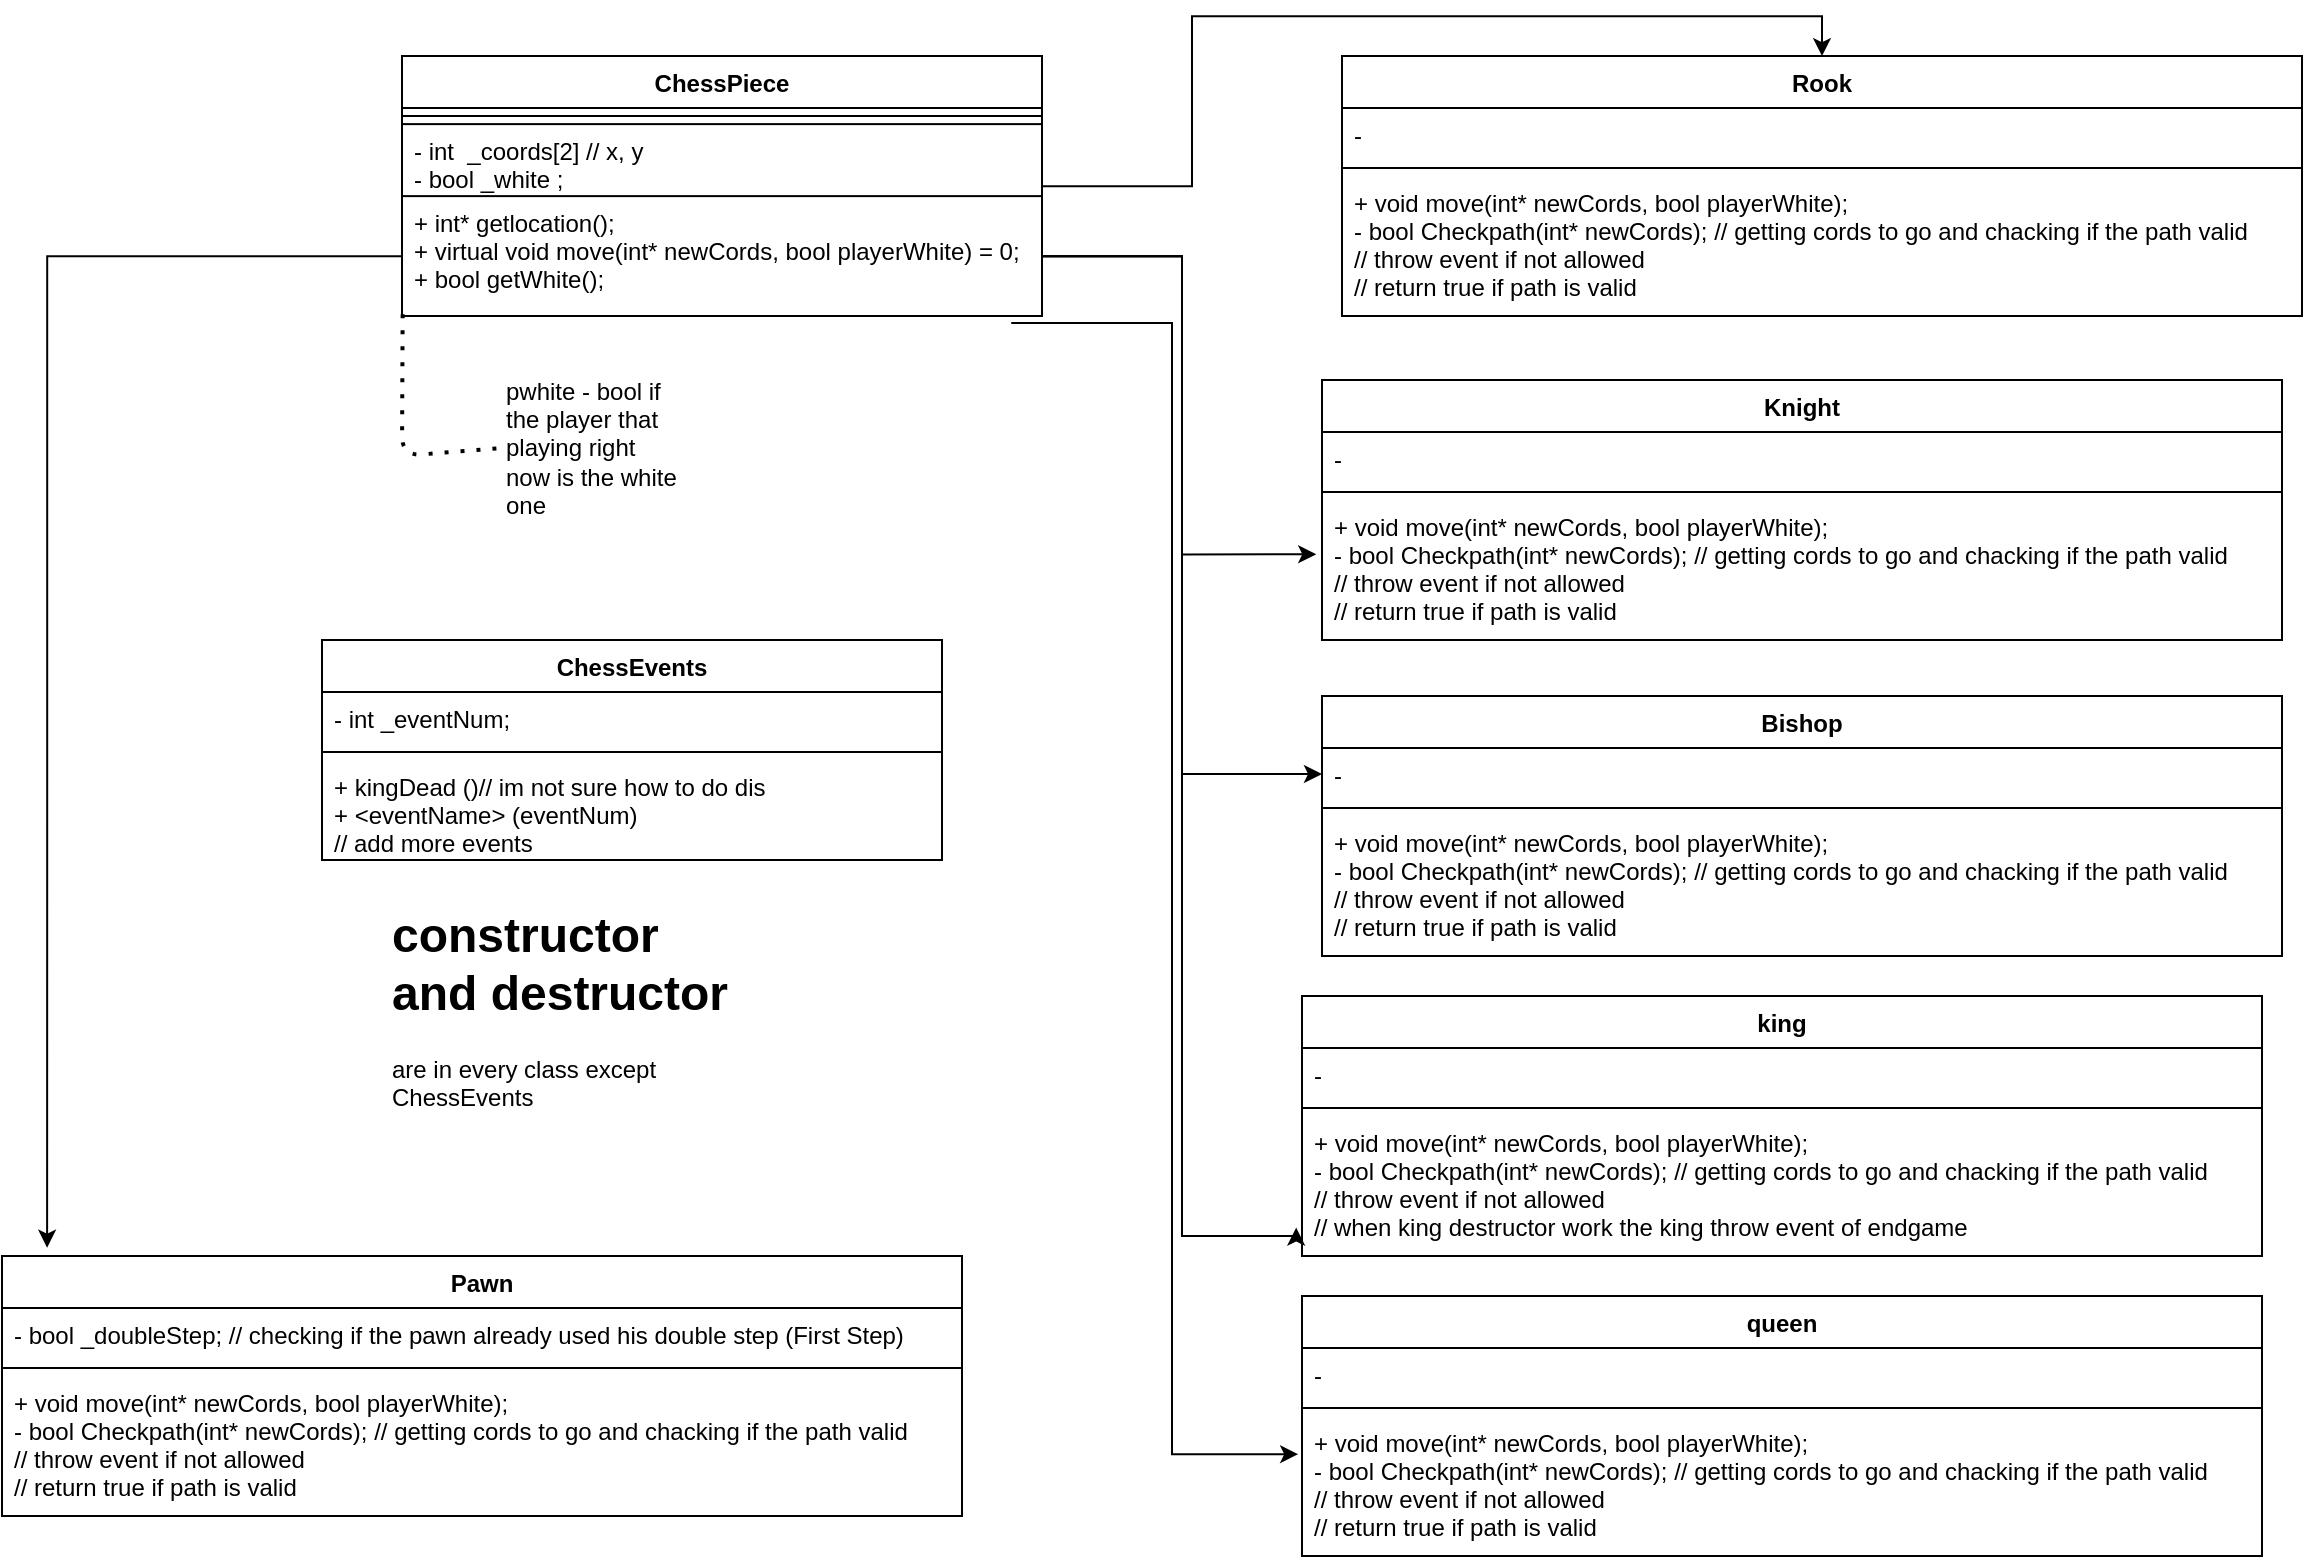 <mxfile version="13.11.0" type="gitlab" pages="2">
  <diagram name="Object Chess piece" id="5f0bae14-7c28-e335-631c-24af17079c00">
    <mxGraphModel dx="2689" dy="879" grid="1" gridSize="10" guides="1" tooltips="1" connect="1" arrows="1" fold="1" page="1" pageScale="1" pageWidth="1100" pageHeight="850" background="#ffffff" math="0" shadow="0">
      <root>
        <mxCell id="0" />
        <mxCell id="1" parent="0" />
        <mxCell id="RglJ5t-KRBMed7z3Yt4i-37" style="edgeStyle=orthogonalEdgeStyle;rounded=0;orthogonalLoop=1;jettySize=auto;html=1;entryX=0.5;entryY=0;entryDx=0;entryDy=0;" parent="1" source="tPsW-EHSZQML5RoGISPa-4" target="RglJ5t-KRBMed7z3Yt4i-1" edge="1">
          <mxGeometry relative="1" as="geometry" />
        </mxCell>
        <mxCell id="tPsW-EHSZQML5RoGISPa-4" value="ChessPiece" style="swimlane;fontStyle=1;align=center;verticalAlign=top;childLayout=stackLayout;horizontal=1;startSize=26;horizontalStack=0;resizeParent=1;resizeParentMax=0;resizeLast=0;collapsible=1;marginBottom=0;rounded=0;shadow=0;glass=0;sketch=0;" parent="1" vertex="1">
          <mxGeometry x="50" y="50.06" width="320" height="130" as="geometry">
            <mxRectangle x="50" y="20" width="100" height="26" as="alternateBounds" />
          </mxGeometry>
        </mxCell>
        <mxCell id="tPsW-EHSZQML5RoGISPa-6" value="" style="line;strokeWidth=1;fillColor=none;align=left;verticalAlign=middle;spacingTop=-1;spacingLeft=3;spacingRight=3;rotatable=0;labelPosition=right;points=[];portConstraint=eastwest;" parent="tPsW-EHSZQML5RoGISPa-4" vertex="1">
          <mxGeometry y="26" width="320" height="8" as="geometry" />
        </mxCell>
        <mxCell id="tPsW-EHSZQML5RoGISPa-5" value="- int  _coords[2] // x, y&#xa;- bool _white ;&#xa;" style="text;fillColor=none;align=left;verticalAlign=top;spacingLeft=4;spacingRight=4;overflow=hidden;rotatable=0;points=[[0,0.5],[1,0.5]];portConstraint=eastwest;strokeColor=#000000;" parent="tPsW-EHSZQML5RoGISPa-4" vertex="1">
          <mxGeometry y="34" width="320" height="36" as="geometry" />
        </mxCell>
        <mxCell id="tPsW-EHSZQML5RoGISPa-11" value="+ int* getlocation();&#xa;+ virtual void move(int* newCords, bool playerWhite) = 0;&#xa;+ bool getWhite();&#xa;" style="text;strokeColor=none;fillColor=none;align=left;verticalAlign=top;spacingLeft=4;spacingRight=4;overflow=hidden;rotatable=0;points=[[0,0.5],[1,0.5]];portConstraint=eastwest;" parent="tPsW-EHSZQML5RoGISPa-4" vertex="1">
          <mxGeometry y="70" width="320" height="60" as="geometry" />
        </mxCell>
        <mxCell id="tPsW-EHSZQML5RoGISPa-9" value="pwhite - bool if the player that playing right now is the white one" style="text;html=1;align=left;verticalAlign=middle;whiteSpace=wrap;rounded=0;shadow=0;glass=0;sketch=0;" parent="1" vertex="1">
          <mxGeometry x="100" y="210" width="90" height="72" as="geometry" />
        </mxCell>
        <mxCell id="PEQYyIk9o4jZGY7Ns4qH-7" value="ChessEvents&#xa;" style="swimlane;fontStyle=1;align=center;verticalAlign=top;childLayout=stackLayout;horizontal=1;startSize=26;horizontalStack=0;resizeParent=1;resizeParentMax=0;resizeLast=0;collapsible=1;marginBottom=0;rounded=0;shadow=0;glass=0;sketch=0;strokeColor=#000000;" parent="1" vertex="1">
          <mxGeometry x="10" y="342.06" width="310" height="110" as="geometry" />
        </mxCell>
        <mxCell id="PEQYyIk9o4jZGY7Ns4qH-8" value="- int _eventNum;" style="text;strokeColor=none;fillColor=none;align=left;verticalAlign=top;spacingLeft=4;spacingRight=4;overflow=hidden;rotatable=0;points=[[0,0.5],[1,0.5]];portConstraint=eastwest;" parent="PEQYyIk9o4jZGY7Ns4qH-7" vertex="1">
          <mxGeometry y="26" width="310" height="26" as="geometry" />
        </mxCell>
        <mxCell id="PEQYyIk9o4jZGY7Ns4qH-9" value="" style="line;strokeWidth=1;fillColor=none;align=left;verticalAlign=middle;spacingTop=-1;spacingLeft=3;spacingRight=3;rotatable=0;labelPosition=right;points=[];portConstraint=eastwest;" parent="PEQYyIk9o4jZGY7Ns4qH-7" vertex="1">
          <mxGeometry y="52" width="310" height="8" as="geometry" />
        </mxCell>
        <mxCell id="PEQYyIk9o4jZGY7Ns4qH-10" value="+ kingDead ()// im not sure how to do dis&#xa;+ &lt;eventName&gt; (eventNum)&#xa;// add more events" style="text;strokeColor=none;fillColor=none;align=left;verticalAlign=top;spacingLeft=4;spacingRight=4;overflow=hidden;rotatable=0;points=[[0,0.5],[1,0.5]];portConstraint=eastwest;" parent="PEQYyIk9o4jZGY7Ns4qH-7" vertex="1">
          <mxGeometry y="60" width="310" height="50" as="geometry" />
        </mxCell>
        <mxCell id="RglJ5t-KRBMed7z3Yt4i-1" value="Rook&#xa;" style="swimlane;fontStyle=1;align=center;verticalAlign=top;childLayout=stackLayout;horizontal=1;startSize=26;horizontalStack=0;resizeParent=1;resizeParentMax=0;resizeLast=0;collapsible=1;marginBottom=0;" parent="1" vertex="1">
          <mxGeometry x="520" y="50.06" width="480" height="130" as="geometry" />
        </mxCell>
        <mxCell id="RglJ5t-KRBMed7z3Yt4i-2" value="-" style="text;strokeColor=none;fillColor=none;align=left;verticalAlign=top;spacingLeft=4;spacingRight=4;overflow=hidden;rotatable=0;points=[[0,0.5],[1,0.5]];portConstraint=eastwest;" parent="RglJ5t-KRBMed7z3Yt4i-1" vertex="1">
          <mxGeometry y="26" width="480" height="26" as="geometry" />
        </mxCell>
        <mxCell id="RglJ5t-KRBMed7z3Yt4i-3" value="" style="line;strokeWidth=1;fillColor=none;align=left;verticalAlign=middle;spacingTop=-1;spacingLeft=3;spacingRight=3;rotatable=0;labelPosition=right;points=[];portConstraint=eastwest;" parent="RglJ5t-KRBMed7z3Yt4i-1" vertex="1">
          <mxGeometry y="52" width="480" height="8" as="geometry" />
        </mxCell>
        <mxCell id="RglJ5t-KRBMed7z3Yt4i-4" value="+ void move(int* newCords, bool playerWhite);&#xa;- bool Checkpath(int* newCords); // getting cords to go and chacking if the path valid&#xa;// throw event if not allowed &#xa;// return true if path is valid&#xa;" style="text;strokeColor=none;fillColor=none;align=left;verticalAlign=top;spacingLeft=4;spacingRight=4;overflow=hidden;rotatable=0;points=[[0,0.5],[1,0.5]];portConstraint=eastwest;" parent="RglJ5t-KRBMed7z3Yt4i-1" vertex="1">
          <mxGeometry y="60" width="480" height="70" as="geometry" />
        </mxCell>
        <mxCell id="RglJ5t-KRBMed7z3Yt4i-39" value="" style="endArrow=none;dashed=1;html=1;dashPattern=1 3;strokeWidth=2;entryX=0;entryY=0.5;entryDx=0;entryDy=0;exitX=0.001;exitY=0.984;exitDx=0;exitDy=0;exitPerimeter=0;" parent="1" target="tPsW-EHSZQML5RoGISPa-9" edge="1" source="tPsW-EHSZQML5RoGISPa-11">
          <mxGeometry width="50" height="50" relative="1" as="geometry">
            <mxPoint x="360" y="150" as="sourcePoint" />
            <mxPoint x="400" y="110" as="targetPoint" />
            <Array as="points">
              <mxPoint x="50" y="250" />
            </Array>
          </mxGeometry>
        </mxCell>
        <mxCell id="8URGRsGb-NthaxYBKnCZ-1" value="Knight&#xa;" style="swimlane;fontStyle=1;align=center;verticalAlign=top;childLayout=stackLayout;horizontal=1;startSize=26;horizontalStack=0;resizeParent=1;resizeParentMax=0;resizeLast=0;collapsible=1;marginBottom=0;" vertex="1" parent="1">
          <mxGeometry x="510" y="212.06" width="480" height="130" as="geometry" />
        </mxCell>
        <mxCell id="8URGRsGb-NthaxYBKnCZ-2" value="-" style="text;strokeColor=none;fillColor=none;align=left;verticalAlign=top;spacingLeft=4;spacingRight=4;overflow=hidden;rotatable=0;points=[[0,0.5],[1,0.5]];portConstraint=eastwest;" vertex="1" parent="8URGRsGb-NthaxYBKnCZ-1">
          <mxGeometry y="26" width="480" height="26" as="geometry" />
        </mxCell>
        <mxCell id="8URGRsGb-NthaxYBKnCZ-3" value="" style="line;strokeWidth=1;fillColor=none;align=left;verticalAlign=middle;spacingTop=-1;spacingLeft=3;spacingRight=3;rotatable=0;labelPosition=right;points=[];portConstraint=eastwest;" vertex="1" parent="8URGRsGb-NthaxYBKnCZ-1">
          <mxGeometry y="52" width="480" height="8" as="geometry" />
        </mxCell>
        <mxCell id="8URGRsGb-NthaxYBKnCZ-4" value="+ void move(int* newCords, bool playerWhite);&#xa;- bool Checkpath(int* newCords); // getting cords to go and chacking if the path valid&#xa;// throw event if not allowed &#xa;// return true if path is valid&#xa;" style="text;strokeColor=none;fillColor=none;align=left;verticalAlign=top;spacingLeft=4;spacingRight=4;overflow=hidden;rotatable=0;points=[[0,0.5],[1,0.5]];portConstraint=eastwest;" vertex="1" parent="8URGRsGb-NthaxYBKnCZ-1">
          <mxGeometry y="60" width="480" height="70" as="geometry" />
        </mxCell>
        <mxCell id="8URGRsGb-NthaxYBKnCZ-5" value="Bishop&#xa;" style="swimlane;fontStyle=1;align=center;verticalAlign=top;childLayout=stackLayout;horizontal=1;startSize=26;horizontalStack=0;resizeParent=1;resizeParentMax=0;resizeLast=0;collapsible=1;marginBottom=0;" vertex="1" parent="1">
          <mxGeometry x="510" y="370" width="480" height="130" as="geometry" />
        </mxCell>
        <mxCell id="8URGRsGb-NthaxYBKnCZ-6" value="-" style="text;strokeColor=none;fillColor=none;align=left;verticalAlign=top;spacingLeft=4;spacingRight=4;overflow=hidden;rotatable=0;points=[[0,0.5],[1,0.5]];portConstraint=eastwest;" vertex="1" parent="8URGRsGb-NthaxYBKnCZ-5">
          <mxGeometry y="26" width="480" height="26" as="geometry" />
        </mxCell>
        <mxCell id="8URGRsGb-NthaxYBKnCZ-7" value="" style="line;strokeWidth=1;fillColor=none;align=left;verticalAlign=middle;spacingTop=-1;spacingLeft=3;spacingRight=3;rotatable=0;labelPosition=right;points=[];portConstraint=eastwest;" vertex="1" parent="8URGRsGb-NthaxYBKnCZ-5">
          <mxGeometry y="52" width="480" height="8" as="geometry" />
        </mxCell>
        <mxCell id="8URGRsGb-NthaxYBKnCZ-8" value="+ void move(int* newCords, bool playerWhite);&#xa;- bool Checkpath(int* newCords); // getting cords to go and chacking if the path valid&#xa;// throw event if not allowed &#xa;// return true if path is valid&#xa;" style="text;strokeColor=none;fillColor=none;align=left;verticalAlign=top;spacingLeft=4;spacingRight=4;overflow=hidden;rotatable=0;points=[[0,0.5],[1,0.5]];portConstraint=eastwest;" vertex="1" parent="8URGRsGb-NthaxYBKnCZ-5">
          <mxGeometry y="60" width="480" height="70" as="geometry" />
        </mxCell>
        <mxCell id="8URGRsGb-NthaxYBKnCZ-9" value="queen&#xa;" style="swimlane;fontStyle=1;align=center;verticalAlign=top;childLayout=stackLayout;horizontal=1;startSize=26;horizontalStack=0;resizeParent=1;resizeParentMax=0;resizeLast=0;collapsible=1;marginBottom=0;" vertex="1" parent="1">
          <mxGeometry x="500" y="670" width="480" height="130" as="geometry" />
        </mxCell>
        <mxCell id="8URGRsGb-NthaxYBKnCZ-10" value="-" style="text;strokeColor=none;fillColor=none;align=left;verticalAlign=top;spacingLeft=4;spacingRight=4;overflow=hidden;rotatable=0;points=[[0,0.5],[1,0.5]];portConstraint=eastwest;" vertex="1" parent="8URGRsGb-NthaxYBKnCZ-9">
          <mxGeometry y="26" width="480" height="26" as="geometry" />
        </mxCell>
        <mxCell id="8URGRsGb-NthaxYBKnCZ-11" value="" style="line;strokeWidth=1;fillColor=none;align=left;verticalAlign=middle;spacingTop=-1;spacingLeft=3;spacingRight=3;rotatable=0;labelPosition=right;points=[];portConstraint=eastwest;" vertex="1" parent="8URGRsGb-NthaxYBKnCZ-9">
          <mxGeometry y="52" width="480" height="8" as="geometry" />
        </mxCell>
        <mxCell id="8URGRsGb-NthaxYBKnCZ-12" value="+ void move(int* newCords, bool playerWhite);&#xa;- bool Checkpath(int* newCords); // getting cords to go and chacking if the path valid&#xa;// throw event if not allowed &#xa;// return true if path is valid&#xa;" style="text;strokeColor=none;fillColor=none;align=left;verticalAlign=top;spacingLeft=4;spacingRight=4;overflow=hidden;rotatable=0;points=[[0,0.5],[1,0.5]];portConstraint=eastwest;" vertex="1" parent="8URGRsGb-NthaxYBKnCZ-9">
          <mxGeometry y="60" width="480" height="70" as="geometry" />
        </mxCell>
        <mxCell id="8URGRsGb-NthaxYBKnCZ-13" value="king&#xa;" style="swimlane;fontStyle=1;align=center;verticalAlign=top;childLayout=stackLayout;horizontal=1;startSize=26;horizontalStack=0;resizeParent=1;resizeParentMax=0;resizeLast=0;collapsible=1;marginBottom=0;" vertex="1" parent="1">
          <mxGeometry x="500" y="520" width="480" height="130" as="geometry" />
        </mxCell>
        <mxCell id="8URGRsGb-NthaxYBKnCZ-14" value="-" style="text;strokeColor=none;fillColor=none;align=left;verticalAlign=top;spacingLeft=4;spacingRight=4;overflow=hidden;rotatable=0;points=[[0,0.5],[1,0.5]];portConstraint=eastwest;" vertex="1" parent="8URGRsGb-NthaxYBKnCZ-13">
          <mxGeometry y="26" width="480" height="26" as="geometry" />
        </mxCell>
        <mxCell id="8URGRsGb-NthaxYBKnCZ-15" value="" style="line;strokeWidth=1;fillColor=none;align=left;verticalAlign=middle;spacingTop=-1;spacingLeft=3;spacingRight=3;rotatable=0;labelPosition=right;points=[];portConstraint=eastwest;" vertex="1" parent="8URGRsGb-NthaxYBKnCZ-13">
          <mxGeometry y="52" width="480" height="8" as="geometry" />
        </mxCell>
        <mxCell id="8URGRsGb-NthaxYBKnCZ-16" value="+ void move(int* newCords, bool playerWhite);&#xa;- bool Checkpath(int* newCords); // getting cords to go and chacking if the path valid&#xa;// throw event if not allowed &#xa;// when king destructor work the king throw event of endgame" style="text;strokeColor=none;fillColor=none;align=left;verticalAlign=top;spacingLeft=4;spacingRight=4;overflow=hidden;rotatable=0;points=[[0,0.5],[1,0.5]];portConstraint=eastwest;" vertex="1" parent="8URGRsGb-NthaxYBKnCZ-13">
          <mxGeometry y="60" width="480" height="70" as="geometry" />
        </mxCell>
        <mxCell id="8URGRsGb-NthaxYBKnCZ-17" style="edgeStyle=orthogonalEdgeStyle;rounded=0;orthogonalLoop=1;jettySize=auto;html=1;entryX=-0.004;entryY=0.273;entryDx=0;entryDy=0;entryPerimeter=0;exitX=0.952;exitY=1.058;exitDx=0;exitDy=0;exitPerimeter=0;" edge="1" parent="1" source="tPsW-EHSZQML5RoGISPa-11" target="8URGRsGb-NthaxYBKnCZ-12">
          <mxGeometry relative="1" as="geometry" />
        </mxCell>
        <mxCell id="8URGRsGb-NthaxYBKnCZ-19" style="edgeStyle=orthogonalEdgeStyle;rounded=0;orthogonalLoop=1;jettySize=auto;html=1;entryX=-0.006;entryY=0.797;entryDx=0;entryDy=0;entryPerimeter=0;" edge="1" parent="1" source="tPsW-EHSZQML5RoGISPa-11" target="8URGRsGb-NthaxYBKnCZ-16">
          <mxGeometry relative="1" as="geometry">
            <mxPoint x="460" y="640" as="targetPoint" />
            <Array as="points">
              <mxPoint x="440" y="150" />
              <mxPoint x="440" y="640" />
              <mxPoint x="497" y="640" />
            </Array>
          </mxGeometry>
        </mxCell>
        <mxCell id="8URGRsGb-NthaxYBKnCZ-20" style="edgeStyle=orthogonalEdgeStyle;rounded=0;orthogonalLoop=1;jettySize=auto;html=1;entryX=0;entryY=0.5;entryDx=0;entryDy=0;" edge="1" parent="1" source="tPsW-EHSZQML5RoGISPa-11" target="8URGRsGb-NthaxYBKnCZ-6">
          <mxGeometry relative="1" as="geometry" />
        </mxCell>
        <mxCell id="8URGRsGb-NthaxYBKnCZ-21" style="edgeStyle=orthogonalEdgeStyle;rounded=0;orthogonalLoop=1;jettySize=auto;html=1;entryX=-0.006;entryY=0.387;entryDx=0;entryDy=0;entryPerimeter=0;" edge="1" parent="1" source="tPsW-EHSZQML5RoGISPa-11" target="8URGRsGb-NthaxYBKnCZ-4">
          <mxGeometry relative="1" as="geometry" />
        </mxCell>
        <mxCell id="8URGRsGb-NthaxYBKnCZ-22" value="Pawn&#xa;" style="swimlane;fontStyle=1;align=center;verticalAlign=top;childLayout=stackLayout;horizontal=1;startSize=26;horizontalStack=0;resizeParent=1;resizeParentMax=0;resizeLast=0;collapsible=1;marginBottom=0;" vertex="1" parent="1">
          <mxGeometry x="-150" y="650" width="480" height="130" as="geometry" />
        </mxCell>
        <mxCell id="8URGRsGb-NthaxYBKnCZ-23" value="- bool _doubleStep; // checking if the pawn already used his double step (First Step)" style="text;strokeColor=none;fillColor=none;align=left;verticalAlign=top;spacingLeft=4;spacingRight=4;overflow=hidden;rotatable=0;points=[[0,0.5],[1,0.5]];portConstraint=eastwest;" vertex="1" parent="8URGRsGb-NthaxYBKnCZ-22">
          <mxGeometry y="26" width="480" height="26" as="geometry" />
        </mxCell>
        <mxCell id="8URGRsGb-NthaxYBKnCZ-24" value="" style="line;strokeWidth=1;fillColor=none;align=left;verticalAlign=middle;spacingTop=-1;spacingLeft=3;spacingRight=3;rotatable=0;labelPosition=right;points=[];portConstraint=eastwest;" vertex="1" parent="8URGRsGb-NthaxYBKnCZ-22">
          <mxGeometry y="52" width="480" height="8" as="geometry" />
        </mxCell>
        <mxCell id="8URGRsGb-NthaxYBKnCZ-25" value="+ void move(int* newCords, bool playerWhite);&#xa;- bool Checkpath(int* newCords); // getting cords to go and chacking if the path valid&#xa;// throw event if not allowed &#xa;// return true if path is valid&#xa;" style="text;strokeColor=none;fillColor=none;align=left;verticalAlign=top;spacingLeft=4;spacingRight=4;overflow=hidden;rotatable=0;points=[[0,0.5],[1,0.5]];portConstraint=eastwest;" vertex="1" parent="8URGRsGb-NthaxYBKnCZ-22">
          <mxGeometry y="60" width="480" height="70" as="geometry" />
        </mxCell>
        <mxCell id="8URGRsGb-NthaxYBKnCZ-26" style="edgeStyle=orthogonalEdgeStyle;rounded=0;orthogonalLoop=1;jettySize=auto;html=1;entryX=0.047;entryY=-0.032;entryDx=0;entryDy=0;entryPerimeter=0;" edge="1" parent="1" source="tPsW-EHSZQML5RoGISPa-11" target="8URGRsGb-NthaxYBKnCZ-22">
          <mxGeometry relative="1" as="geometry" />
        </mxCell>
        <mxCell id="j_AmPq53fzwSkY8-xVPl-1" value="&lt;h1&gt;constructor&lt;br&gt;and destructor&lt;/h1&gt;&lt;div&gt;are in every class except ChessEvents&lt;/div&gt;" style="text;html=1;strokeColor=none;fillColor=none;spacing=5;spacingTop=-20;whiteSpace=wrap;overflow=hidden;rounded=0;" vertex="1" parent="1">
          <mxGeometry x="40" y="470" width="190" height="120" as="geometry" />
        </mxCell>
      </root>
    </mxGraphModel>
  </diagram>
  <diagram id="EnrxKj8IyKFMY79Fy4lM" name="Chess Board">
    <mxGraphModel dx="1589" dy="879" grid="1" gridSize="10" guides="1" tooltips="1" connect="1" arrows="1" fold="1" page="1" pageScale="1" pageWidth="850" pageHeight="1100" math="0" shadow="0">
      <root>
        <mxCell id="UpVdrXvw_2DDXxn-o3Fd-0" />
        <mxCell id="UpVdrXvw_2DDXxn-o3Fd-1" parent="UpVdrXvw_2DDXxn-o3Fd-0" />
        <mxCell id="UpVdrXvw_2DDXxn-o3Fd-2" value="Board&#xa;" style="swimlane;fontStyle=1;align=center;verticalAlign=top;childLayout=stackLayout;horizontal=1;startSize=26;horizontalStack=0;resizeParent=1;resizeParentMax=0;resizeLast=0;collapsible=1;marginBottom=0;rounded=0;shadow=0;glass=0;sketch=0;strokeColor=#000000;" parent="UpVdrXvw_2DDXxn-o3Fd-1" vertex="1">
          <mxGeometry x="130" y="30" width="430" height="230" as="geometry" />
        </mxCell>
        <mxCell id="UpVdrXvw_2DDXxn-o3Fd-3" value="- ChessPiece* boardpiece[8][8];&#xa;// nullptr - no piece&#xa;// everything else - piece&#xa;" style="text;strokeColor=none;fillColor=none;align=left;verticalAlign=top;spacingLeft=4;spacingRight=4;overflow=hidden;rotatable=0;points=[[0,0.5],[1,0.5]];portConstraint=eastwest;" parent="UpVdrXvw_2DDXxn-o3Fd-2" vertex="1">
          <mxGeometry y="26" width="430" height="64" as="geometry" />
        </mxCell>
        <mxCell id="UpVdrXvw_2DDXxn-o3Fd-4" value="" style="line;strokeWidth=1;fillColor=none;align=left;verticalAlign=middle;spacingTop=-1;spacingLeft=3;spacingRight=3;rotatable=0;labelPosition=right;points=[];portConstraint=eastwest;" parent="UpVdrXvw_2DDXxn-o3Fd-2" vertex="1">
          <mxGeometry y="90" width="430" height="8" as="geometry" />
        </mxCell>
        <mxCell id="UpVdrXvw_2DDXxn-o3Fd-5" value="+ ChessPiece* getBoard();&#xa;+ ChessPiece* CheckCord(int cords[2]); // return null if no piece in place&#xa;+ void move(int oldCords[2], int newcord[2], chessPiece* piece);&#xa;- void ResetBoard();&#xa;" style="text;strokeColor=none;fillColor=none;align=left;verticalAlign=top;spacingLeft=4;spacingRight=4;overflow=hidden;rotatable=0;points=[[0,0.5],[1,0.5]];portConstraint=eastwest;" parent="UpVdrXvw_2DDXxn-o3Fd-2" vertex="1">
          <mxGeometry y="98" width="430" height="132" as="geometry" />
        </mxCell>
      </root>
    </mxGraphModel>
  </diagram>
</mxfile>
